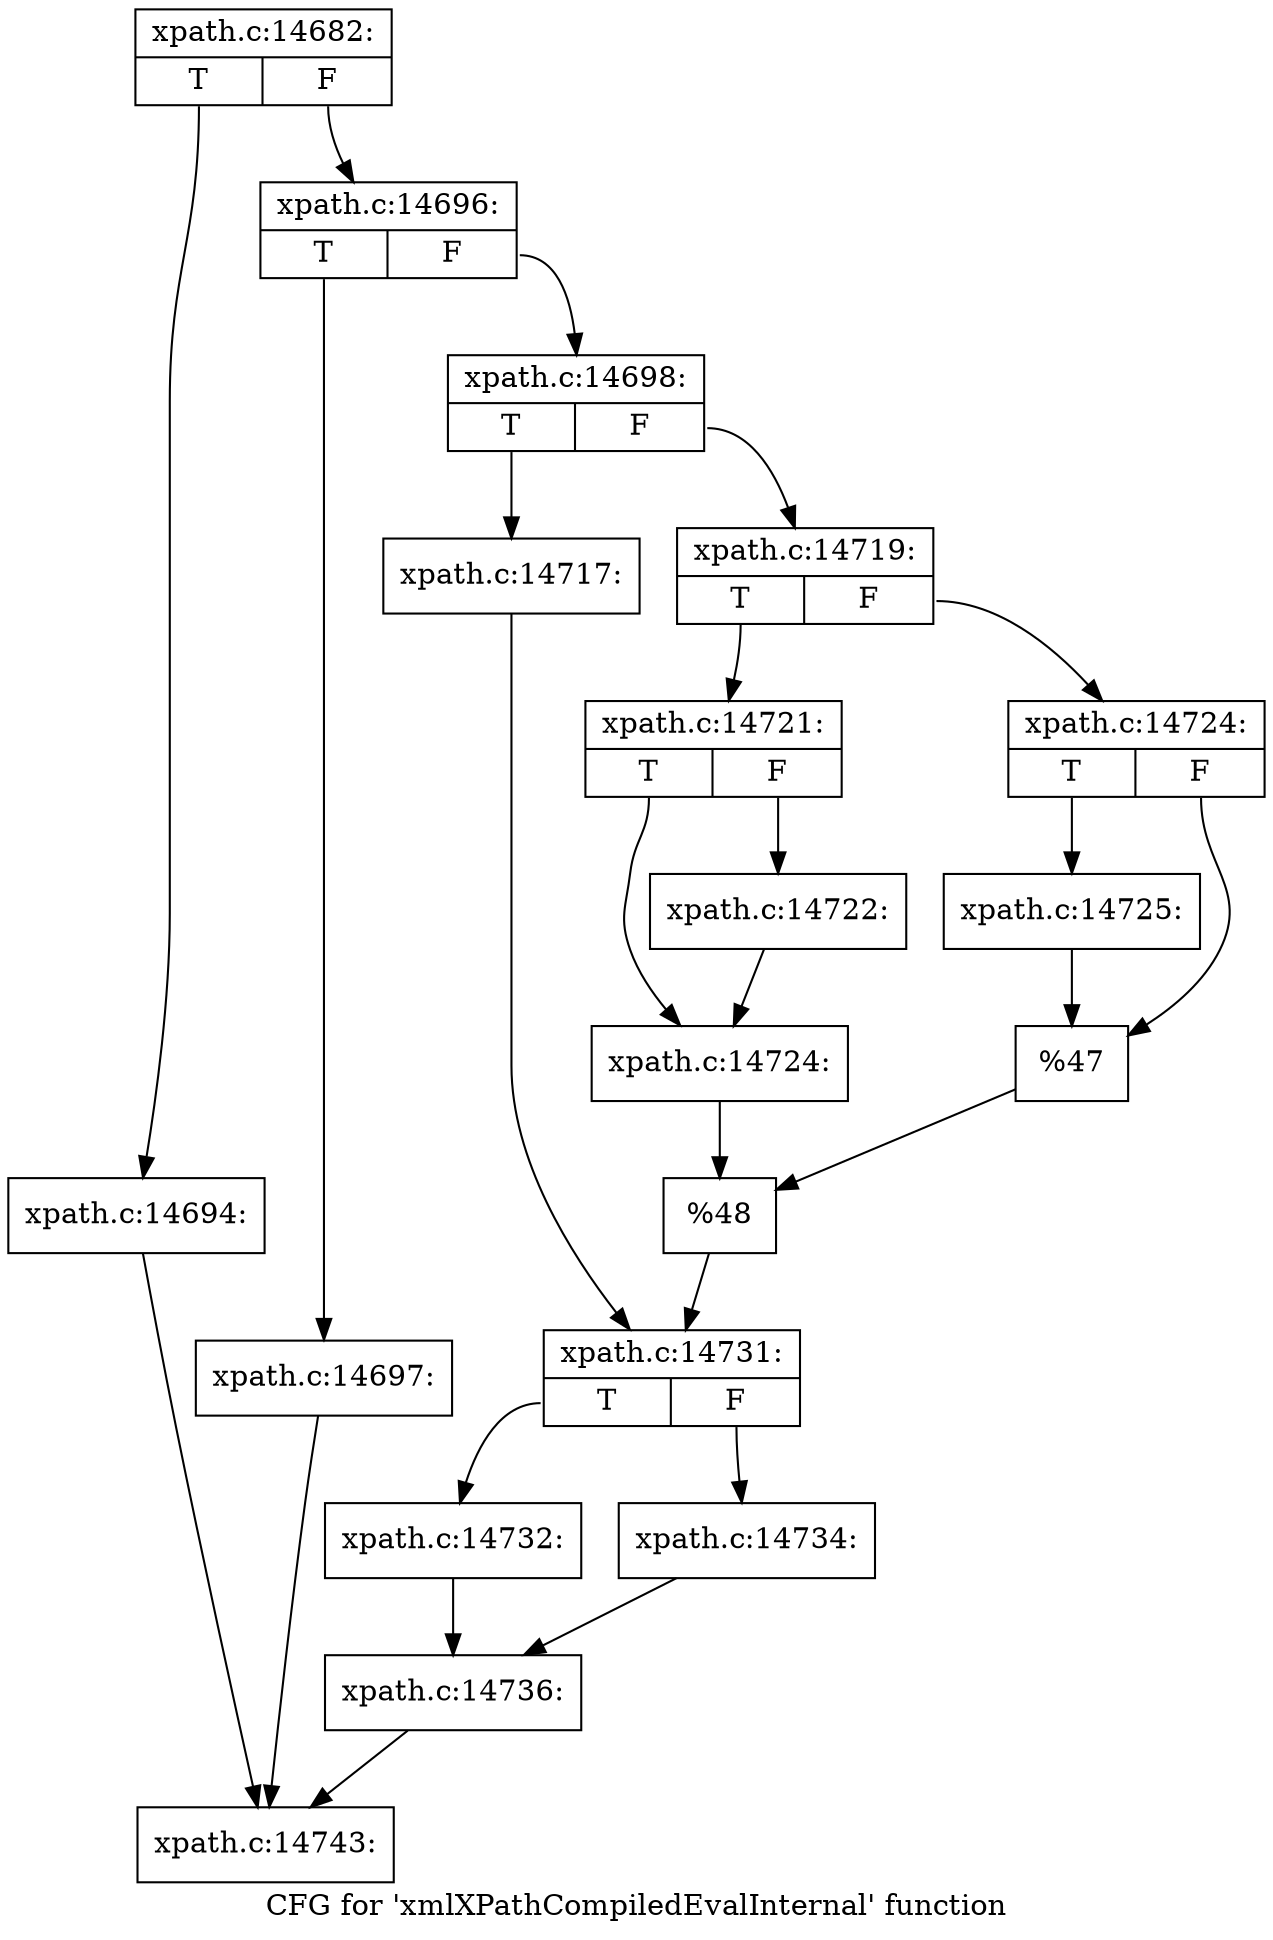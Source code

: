 digraph "CFG for 'xmlXPathCompiledEvalInternal' function" {
	label="CFG for 'xmlXPathCompiledEvalInternal' function";

	Node0x55e6b28c1d40 [shape=record,label="{xpath.c:14682:|{<s0>T|<s1>F}}"];
	Node0x55e6b28c1d40:s0 -> Node0x55e6b28c9350;
	Node0x55e6b28c1d40:s1 -> Node0x55e6b28c93a0;
	Node0x55e6b28c9350 [shape=record,label="{xpath.c:14694:}"];
	Node0x55e6b28c9350 -> Node0x55e6b28c79c0;
	Node0x55e6b28c93a0 [shape=record,label="{xpath.c:14696:|{<s0>T|<s1>F}}"];
	Node0x55e6b28c93a0:s0 -> Node0x55e6b28c99e0;
	Node0x55e6b28c93a0:s1 -> Node0x55e6b28c9a30;
	Node0x55e6b28c99e0 [shape=record,label="{xpath.c:14697:}"];
	Node0x55e6b28c99e0 -> Node0x55e6b28c79c0;
	Node0x55e6b28c9a30 [shape=record,label="{xpath.c:14698:|{<s0>T|<s1>F}}"];
	Node0x55e6b28c9a30:s0 -> Node0x55e6b28cac00;
	Node0x55e6b28c9a30:s1 -> Node0x55e6b28caca0;
	Node0x55e6b28cac00 [shape=record,label="{xpath.c:14717:}"];
	Node0x55e6b28cac00 -> Node0x55e6b28cac50;
	Node0x55e6b28caca0 [shape=record,label="{xpath.c:14719:|{<s0>T|<s1>F}}"];
	Node0x55e6b28caca0:s0 -> Node0x55e6b28cb470;
	Node0x55e6b28caca0:s1 -> Node0x55e6b28cb510;
	Node0x55e6b28cb470 [shape=record,label="{xpath.c:14721:|{<s0>T|<s1>F}}"];
	Node0x55e6b28cb470:s0 -> Node0x55e6b28cb920;
	Node0x55e6b28cb470:s1 -> Node0x55e6b28cb8d0;
	Node0x55e6b28cb8d0 [shape=record,label="{xpath.c:14722:}"];
	Node0x55e6b28cb8d0 -> Node0x55e6b28cb920;
	Node0x55e6b28cb920 [shape=record,label="{xpath.c:14724:}"];
	Node0x55e6b28cb920 -> Node0x55e6b28cb4c0;
	Node0x55e6b28cb510 [shape=record,label="{xpath.c:14724:|{<s0>T|<s1>F}}"];
	Node0x55e6b28cb510:s0 -> Node0x55e6b28cbdf0;
	Node0x55e6b28cb510:s1 -> Node0x55e6b28cbe40;
	Node0x55e6b28cbdf0 [shape=record,label="{xpath.c:14725:}"];
	Node0x55e6b28cbdf0 -> Node0x55e6b28cbe40;
	Node0x55e6b28cbe40 [shape=record,label="{%47}"];
	Node0x55e6b28cbe40 -> Node0x55e6b28cb4c0;
	Node0x55e6b28cb4c0 [shape=record,label="{%48}"];
	Node0x55e6b28cb4c0 -> Node0x55e6b28cac50;
	Node0x55e6b28cac50 [shape=record,label="{xpath.c:14731:|{<s0>T|<s1>F}}"];
	Node0x55e6b28cac50:s0 -> Node0x55e6b28cc910;
	Node0x55e6b28cac50:s1 -> Node0x55e6b28cc9b0;
	Node0x55e6b28cc910 [shape=record,label="{xpath.c:14732:}"];
	Node0x55e6b28cc910 -> Node0x55e6b28cc960;
	Node0x55e6b28cc9b0 [shape=record,label="{xpath.c:14734:}"];
	Node0x55e6b28cc9b0 -> Node0x55e6b28cc960;
	Node0x55e6b28cc960 [shape=record,label="{xpath.c:14736:}"];
	Node0x55e6b28cc960 -> Node0x55e6b28c79c0;
	Node0x55e6b28c79c0 [shape=record,label="{xpath.c:14743:}"];
}
